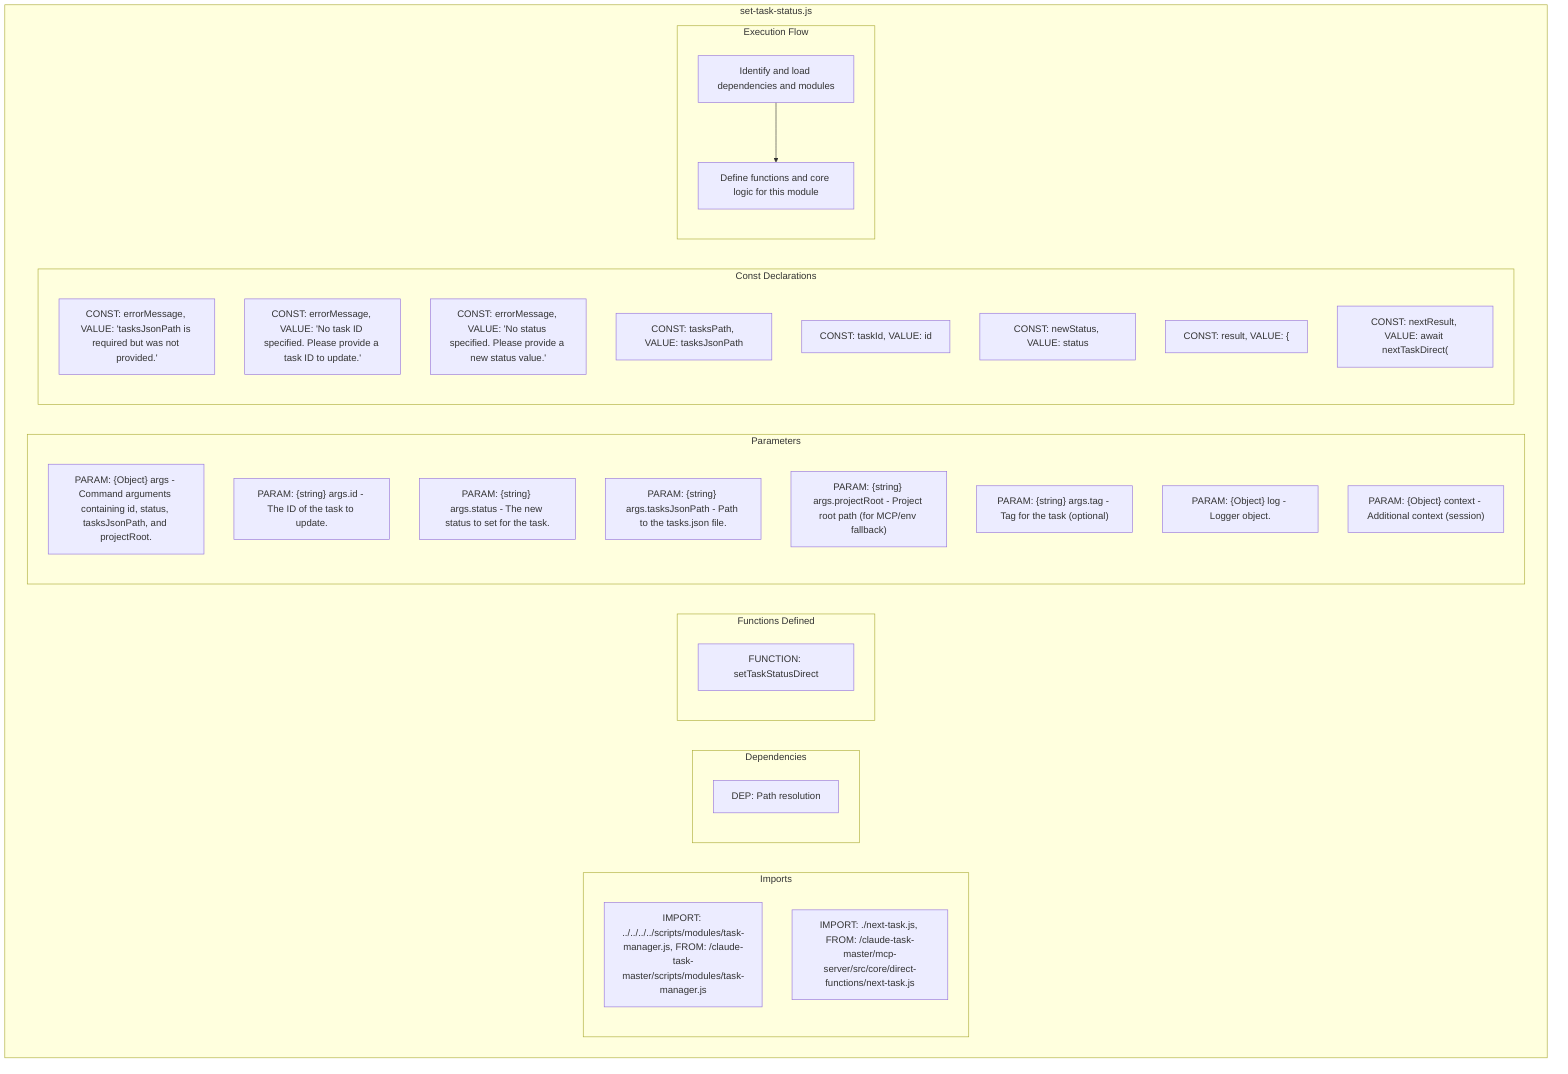flowchart TB
    subgraph Imports["Imports"]
        I1["IMPORT: ../../../../scripts/modules/task-manager.js, FROM: /claude-task-master/scripts/modules/task-manager.js"]
        I2["IMPORT: ./next-task.js, FROM: /claude-task-master/mcp-server/src/core/direct-functions/next-task.js"]
    end
    subgraph Dependencies["Dependencies"]
        D1["DEP: Path resolution"]
    end
    subgraph FunctionsDefined["Functions Defined"]
        FU1["FUNCTION: setTaskStatusDirect"]
    end
    subgraph Parameters["Parameters"]
        P1["PARAM: {Object} args - Command arguments containing id, status, tasksJsonPath, and projectRoot."]
        P2["PARAM: {string} args.id - The ID of the task to update."]
        P3["PARAM: {string} args.status - The new status to set for the task."]
        P4["PARAM: {string} args.tasksJsonPath - Path to the tasks.json file."]
        P5["PARAM: {string} args.projectRoot - Project root path (for MCP/env fallback)"]
        P6["PARAM: {string} args.tag - Tag for the task (optional)"]
        P7["PARAM: {Object} log - Logger object."]
        P8["PARAM: {Object} context - Additional context (session)"]
    end
    subgraph Constants["Const Declarations"]
        C1["CONST: errorMessage, VALUE: 'tasksJsonPath is required but was not provided.'"]
        C2["CONST: errorMessage, VALUE: 'No task ID specified. Please provide a task ID to update.'"]
        C3["CONST: errorMessage, VALUE: 'No status specified. Please provide a new status value.'"]
        C4["CONST: tasksPath, VALUE: tasksJsonPath"]
        C5["CONST: taskId, VALUE: id"]
        C6["CONST: newStatus, VALUE: status"]
        C7["CONST: result, VALUE: {"]
        C8["CONST: nextResult, VALUE: await nextTaskDirect("]
    end
    subgraph ExecutionFlow["Execution Flow"]
        FL1["Identify and load dependencies and modules"]
        FL2["Define functions and core logic for this module"]
    end
    subgraph FileName["set-task-status.js"]
        Imports
        Dependencies
        FunctionsDefined
        Parameters
        Constants
        ExecutionFlow
    end
    FL1 --> FL2